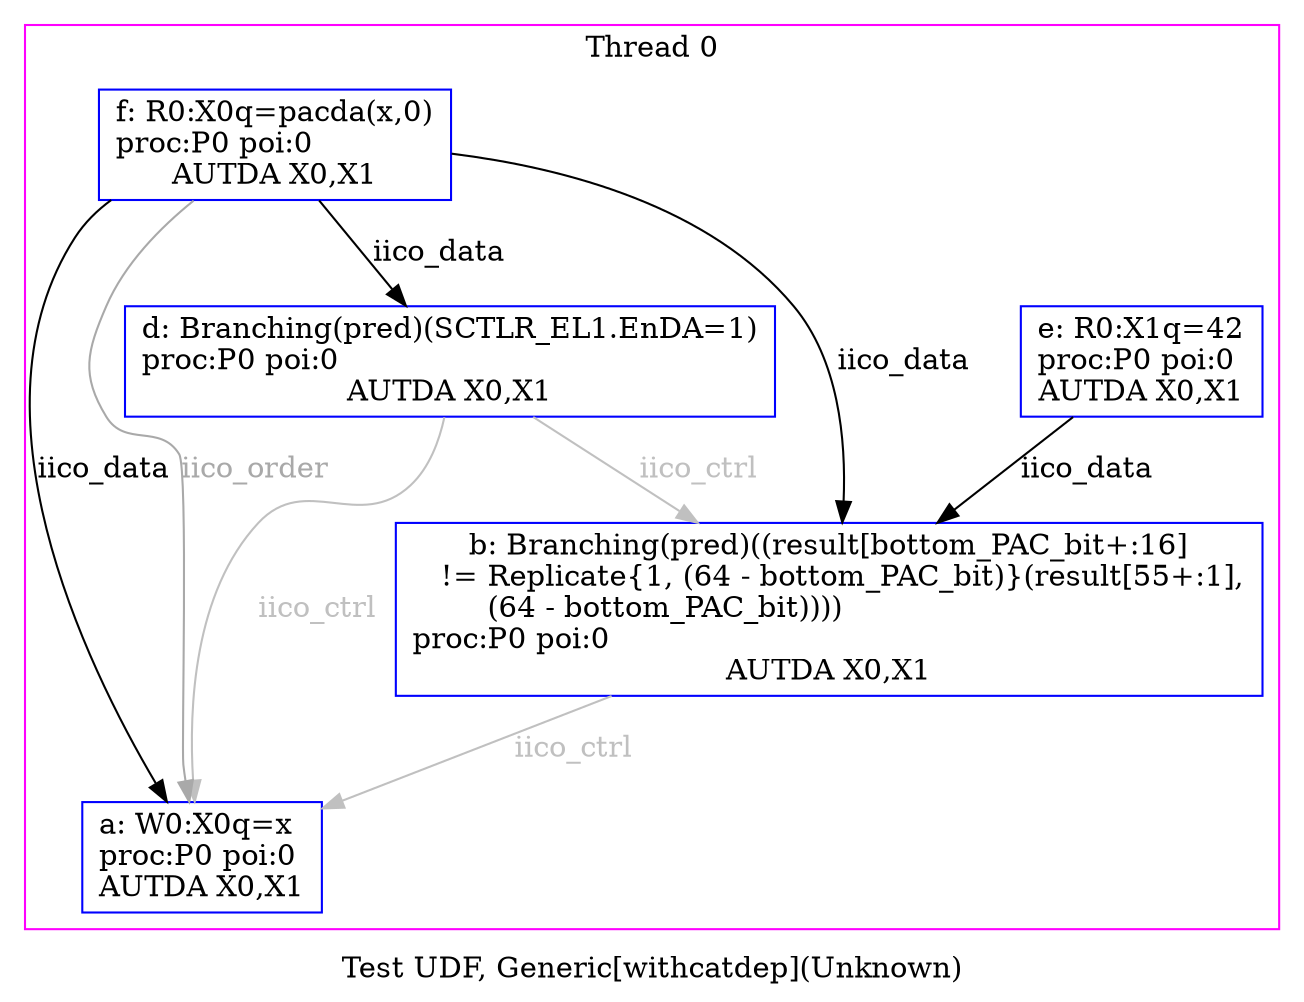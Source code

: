 digraph G {


/* legend */
label="Test UDF, Generic[withcatdep](Unknown)";


/* the unlocked events */
subgraph cluster_proc0 { rank=sink; label = "Thread 0"; color=magenta; shape=box;
eiid0 [label="a: W0:X0q=x\lproc:P0 poi:0\lAUTDA X0,X1", shape="box", color="blue"];
eiid1 [label="b: Branching(pred)((result[bottom_PAC_bit+:16]
   != Replicate{1, (64 - bottom_PAC_bit)}(result[55+:1],
        (64 - bottom_PAC_bit))))\lproc:P0 poi:0\lAUTDA X0,X1", shape="box", color="blue"];
eiid3 [label="d: Branching(pred)(SCTLR_EL1.EnDA=1)\lproc:P0 poi:0\lAUTDA X0,X1", shape="box", color="blue"];
eiid4 [label="e: R0:X1q=42\lproc:P0 poi:0\lAUTDA X0,X1", shape="box", color="blue"];
eiid5 [label="f: R0:X0q=pacda(x,0)\lproc:P0 poi:0\lAUTDA X0,X1", shape="box", color="blue"];
}

/* the intra_causality_data edges */

eiid4 -> eiid1 [label="iico_data", color="black", fontcolor="black"];
eiid5 -> eiid0 [label="iico_data", color="black", fontcolor="black"];
eiid5 -> eiid1 [label="iico_data", color="black", fontcolor="black"];
eiid5 -> eiid3 [label="iico_data", color="black", fontcolor="black"];

/* the intra_causality_control edges */
eiid1 -> eiid0 [label="iico_ctrl", color="grey", fontcolor="grey"];
eiid3 -> eiid0 [label="iico_ctrl", color="grey", fontcolor="grey"];
eiid3 -> eiid1 [label="iico_ctrl", color="grey", fontcolor="grey"];
eiid5 -> eiid0 [label="iico_order", color="darkgrey", fontcolor="darkgrey"];
}
